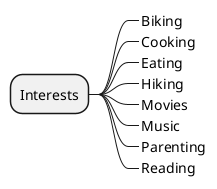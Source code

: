 @startmindmap
'!theme toy
* Interests
**_ Biking
**_ Cooking
**_ Eating
**_ Hiking
**_ Movies
**_ Music
**_ Parenting
**_ Reading

@endmindmap
